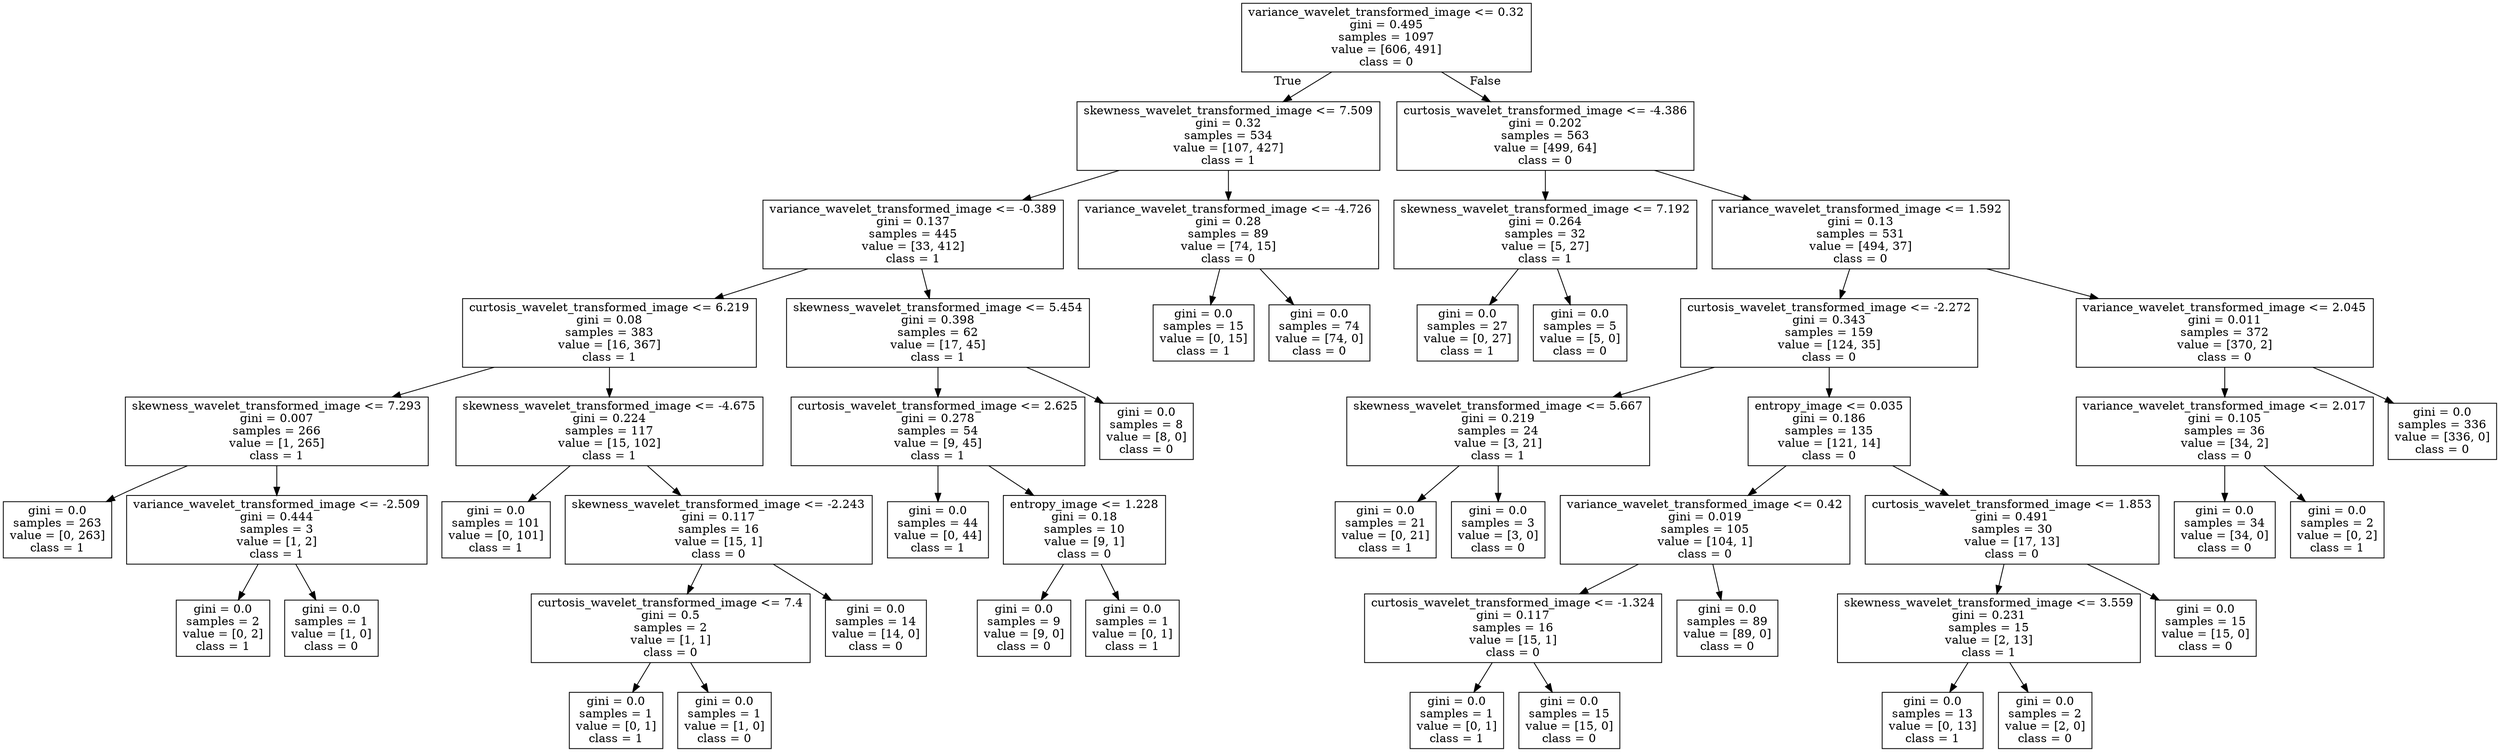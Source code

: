 digraph Tree {
node [shape=box] ;
0 [label="variance_wavelet_transformed_image <= 0.32\ngini = 0.495\nsamples = 1097\nvalue = [606, 491]\nclass = 0"] ;
1 [label="skewness_wavelet_transformed_image <= 7.509\ngini = 0.32\nsamples = 534\nvalue = [107, 427]\nclass = 1"] ;
0 -> 1 [labeldistance=2.5, labelangle=45, headlabel="True"] ;
2 [label="variance_wavelet_transformed_image <= -0.389\ngini = 0.137\nsamples = 445\nvalue = [33, 412]\nclass = 1"] ;
1 -> 2 ;
3 [label="curtosis_wavelet_transformed_image <= 6.219\ngini = 0.08\nsamples = 383\nvalue = [16, 367]\nclass = 1"] ;
2 -> 3 ;
4 [label="skewness_wavelet_transformed_image <= 7.293\ngini = 0.007\nsamples = 266\nvalue = [1, 265]\nclass = 1"] ;
3 -> 4 ;
5 [label="gini = 0.0\nsamples = 263\nvalue = [0, 263]\nclass = 1"] ;
4 -> 5 ;
6 [label="variance_wavelet_transformed_image <= -2.509\ngini = 0.444\nsamples = 3\nvalue = [1, 2]\nclass = 1"] ;
4 -> 6 ;
7 [label="gini = 0.0\nsamples = 2\nvalue = [0, 2]\nclass = 1"] ;
6 -> 7 ;
8 [label="gini = 0.0\nsamples = 1\nvalue = [1, 0]\nclass = 0"] ;
6 -> 8 ;
9 [label="skewness_wavelet_transformed_image <= -4.675\ngini = 0.224\nsamples = 117\nvalue = [15, 102]\nclass = 1"] ;
3 -> 9 ;
10 [label="gini = 0.0\nsamples = 101\nvalue = [0, 101]\nclass = 1"] ;
9 -> 10 ;
11 [label="skewness_wavelet_transformed_image <= -2.243\ngini = 0.117\nsamples = 16\nvalue = [15, 1]\nclass = 0"] ;
9 -> 11 ;
12 [label="curtosis_wavelet_transformed_image <= 7.4\ngini = 0.5\nsamples = 2\nvalue = [1, 1]\nclass = 0"] ;
11 -> 12 ;
13 [label="gini = 0.0\nsamples = 1\nvalue = [0, 1]\nclass = 1"] ;
12 -> 13 ;
14 [label="gini = 0.0\nsamples = 1\nvalue = [1, 0]\nclass = 0"] ;
12 -> 14 ;
15 [label="gini = 0.0\nsamples = 14\nvalue = [14, 0]\nclass = 0"] ;
11 -> 15 ;
16 [label="skewness_wavelet_transformed_image <= 5.454\ngini = 0.398\nsamples = 62\nvalue = [17, 45]\nclass = 1"] ;
2 -> 16 ;
17 [label="curtosis_wavelet_transformed_image <= 2.625\ngini = 0.278\nsamples = 54\nvalue = [9, 45]\nclass = 1"] ;
16 -> 17 ;
18 [label="gini = 0.0\nsamples = 44\nvalue = [0, 44]\nclass = 1"] ;
17 -> 18 ;
19 [label="entropy_image <= 1.228\ngini = 0.18\nsamples = 10\nvalue = [9, 1]\nclass = 0"] ;
17 -> 19 ;
20 [label="gini = 0.0\nsamples = 9\nvalue = [9, 0]\nclass = 0"] ;
19 -> 20 ;
21 [label="gini = 0.0\nsamples = 1\nvalue = [0, 1]\nclass = 1"] ;
19 -> 21 ;
22 [label="gini = 0.0\nsamples = 8\nvalue = [8, 0]\nclass = 0"] ;
16 -> 22 ;
23 [label="variance_wavelet_transformed_image <= -4.726\ngini = 0.28\nsamples = 89\nvalue = [74, 15]\nclass = 0"] ;
1 -> 23 ;
24 [label="gini = 0.0\nsamples = 15\nvalue = [0, 15]\nclass = 1"] ;
23 -> 24 ;
25 [label="gini = 0.0\nsamples = 74\nvalue = [74, 0]\nclass = 0"] ;
23 -> 25 ;
26 [label="curtosis_wavelet_transformed_image <= -4.386\ngini = 0.202\nsamples = 563\nvalue = [499, 64]\nclass = 0"] ;
0 -> 26 [labeldistance=2.5, labelangle=-45, headlabel="False"] ;
27 [label="skewness_wavelet_transformed_image <= 7.192\ngini = 0.264\nsamples = 32\nvalue = [5, 27]\nclass = 1"] ;
26 -> 27 ;
28 [label="gini = 0.0\nsamples = 27\nvalue = [0, 27]\nclass = 1"] ;
27 -> 28 ;
29 [label="gini = 0.0\nsamples = 5\nvalue = [5, 0]\nclass = 0"] ;
27 -> 29 ;
30 [label="variance_wavelet_transformed_image <= 1.592\ngini = 0.13\nsamples = 531\nvalue = [494, 37]\nclass = 0"] ;
26 -> 30 ;
31 [label="curtosis_wavelet_transformed_image <= -2.272\ngini = 0.343\nsamples = 159\nvalue = [124, 35]\nclass = 0"] ;
30 -> 31 ;
32 [label="skewness_wavelet_transformed_image <= 5.667\ngini = 0.219\nsamples = 24\nvalue = [3, 21]\nclass = 1"] ;
31 -> 32 ;
33 [label="gini = 0.0\nsamples = 21\nvalue = [0, 21]\nclass = 1"] ;
32 -> 33 ;
34 [label="gini = 0.0\nsamples = 3\nvalue = [3, 0]\nclass = 0"] ;
32 -> 34 ;
35 [label="entropy_image <= 0.035\ngini = 0.186\nsamples = 135\nvalue = [121, 14]\nclass = 0"] ;
31 -> 35 ;
36 [label="variance_wavelet_transformed_image <= 0.42\ngini = 0.019\nsamples = 105\nvalue = [104, 1]\nclass = 0"] ;
35 -> 36 ;
37 [label="curtosis_wavelet_transformed_image <= -1.324\ngini = 0.117\nsamples = 16\nvalue = [15, 1]\nclass = 0"] ;
36 -> 37 ;
38 [label="gini = 0.0\nsamples = 1\nvalue = [0, 1]\nclass = 1"] ;
37 -> 38 ;
39 [label="gini = 0.0\nsamples = 15\nvalue = [15, 0]\nclass = 0"] ;
37 -> 39 ;
40 [label="gini = 0.0\nsamples = 89\nvalue = [89, 0]\nclass = 0"] ;
36 -> 40 ;
41 [label="curtosis_wavelet_transformed_image <= 1.853\ngini = 0.491\nsamples = 30\nvalue = [17, 13]\nclass = 0"] ;
35 -> 41 ;
42 [label="skewness_wavelet_transformed_image <= 3.559\ngini = 0.231\nsamples = 15\nvalue = [2, 13]\nclass = 1"] ;
41 -> 42 ;
43 [label="gini = 0.0\nsamples = 13\nvalue = [0, 13]\nclass = 1"] ;
42 -> 43 ;
44 [label="gini = 0.0\nsamples = 2\nvalue = [2, 0]\nclass = 0"] ;
42 -> 44 ;
45 [label="gini = 0.0\nsamples = 15\nvalue = [15, 0]\nclass = 0"] ;
41 -> 45 ;
46 [label="variance_wavelet_transformed_image <= 2.045\ngini = 0.011\nsamples = 372\nvalue = [370, 2]\nclass = 0"] ;
30 -> 46 ;
47 [label="variance_wavelet_transformed_image <= 2.017\ngini = 0.105\nsamples = 36\nvalue = [34, 2]\nclass = 0"] ;
46 -> 47 ;
48 [label="gini = 0.0\nsamples = 34\nvalue = [34, 0]\nclass = 0"] ;
47 -> 48 ;
49 [label="gini = 0.0\nsamples = 2\nvalue = [0, 2]\nclass = 1"] ;
47 -> 49 ;
50 [label="gini = 0.0\nsamples = 336\nvalue = [336, 0]\nclass = 0"] ;
46 -> 50 ;
}